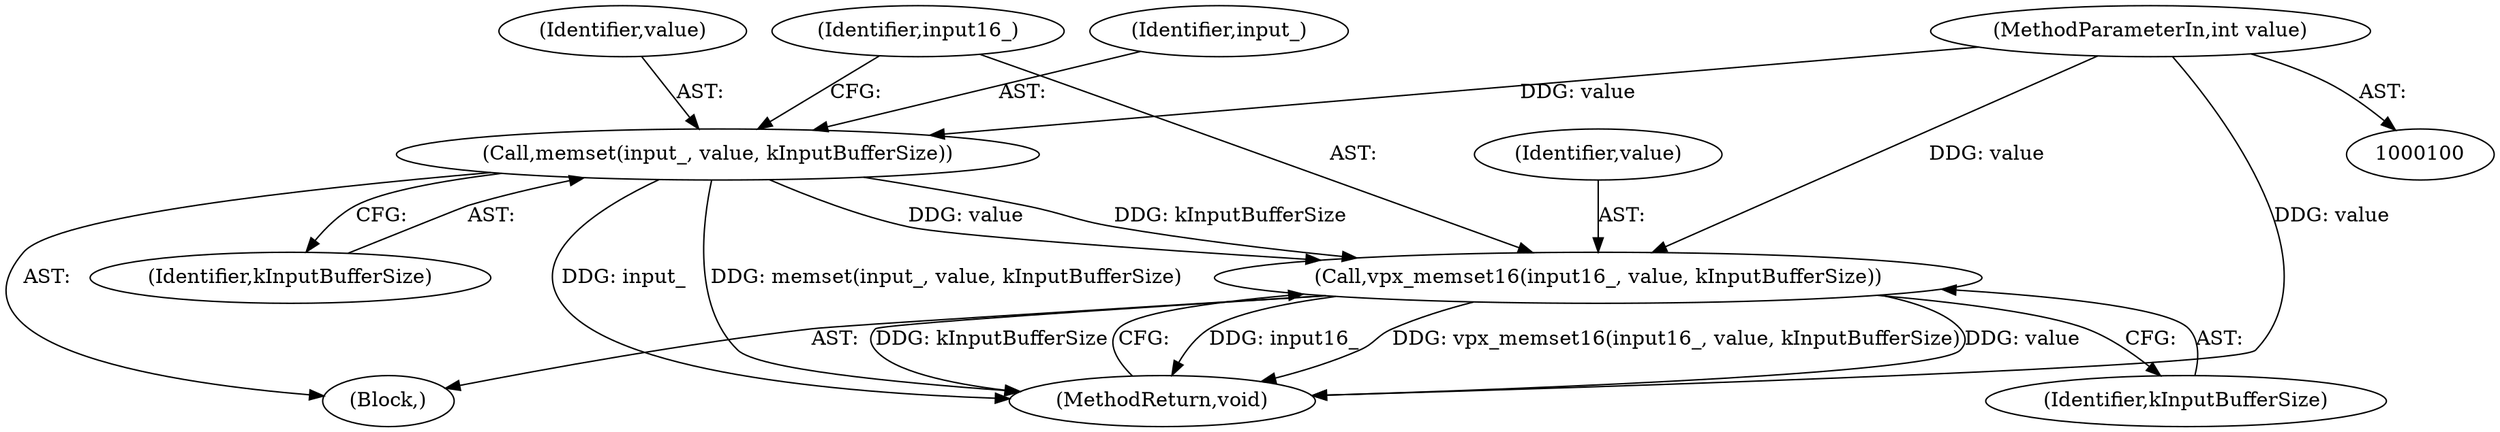 digraph "0_Android_5a9753fca56f0eeb9f61e342b2fccffc364f9426_29@API" {
"1000107" [label="(Call,vpx_memset16(input16_, value, kInputBufferSize))"];
"1000103" [label="(Call,memset(input_, value, kInputBufferSize))"];
"1000101" [label="(MethodParameterIn,int value)"];
"1000110" [label="(Identifier,kInputBufferSize)"];
"1000102" [label="(Block,)"];
"1000106" [label="(Identifier,kInputBufferSize)"];
"1000111" [label="(MethodReturn,void)"];
"1000108" [label="(Identifier,input16_)"];
"1000109" [label="(Identifier,value)"];
"1000101" [label="(MethodParameterIn,int value)"];
"1000107" [label="(Call,vpx_memset16(input16_, value, kInputBufferSize))"];
"1000105" [label="(Identifier,value)"];
"1000103" [label="(Call,memset(input_, value, kInputBufferSize))"];
"1000104" [label="(Identifier,input_)"];
"1000107" -> "1000102"  [label="AST: "];
"1000107" -> "1000110"  [label="CFG: "];
"1000108" -> "1000107"  [label="AST: "];
"1000109" -> "1000107"  [label="AST: "];
"1000110" -> "1000107"  [label="AST: "];
"1000111" -> "1000107"  [label="CFG: "];
"1000107" -> "1000111"  [label="DDG: input16_"];
"1000107" -> "1000111"  [label="DDG: vpx_memset16(input16_, value, kInputBufferSize)"];
"1000107" -> "1000111"  [label="DDG: value"];
"1000107" -> "1000111"  [label="DDG: kInputBufferSize"];
"1000103" -> "1000107"  [label="DDG: value"];
"1000103" -> "1000107"  [label="DDG: kInputBufferSize"];
"1000101" -> "1000107"  [label="DDG: value"];
"1000103" -> "1000102"  [label="AST: "];
"1000103" -> "1000106"  [label="CFG: "];
"1000104" -> "1000103"  [label="AST: "];
"1000105" -> "1000103"  [label="AST: "];
"1000106" -> "1000103"  [label="AST: "];
"1000108" -> "1000103"  [label="CFG: "];
"1000103" -> "1000111"  [label="DDG: input_"];
"1000103" -> "1000111"  [label="DDG: memset(input_, value, kInputBufferSize)"];
"1000101" -> "1000103"  [label="DDG: value"];
"1000101" -> "1000100"  [label="AST: "];
"1000101" -> "1000111"  [label="DDG: value"];
}
